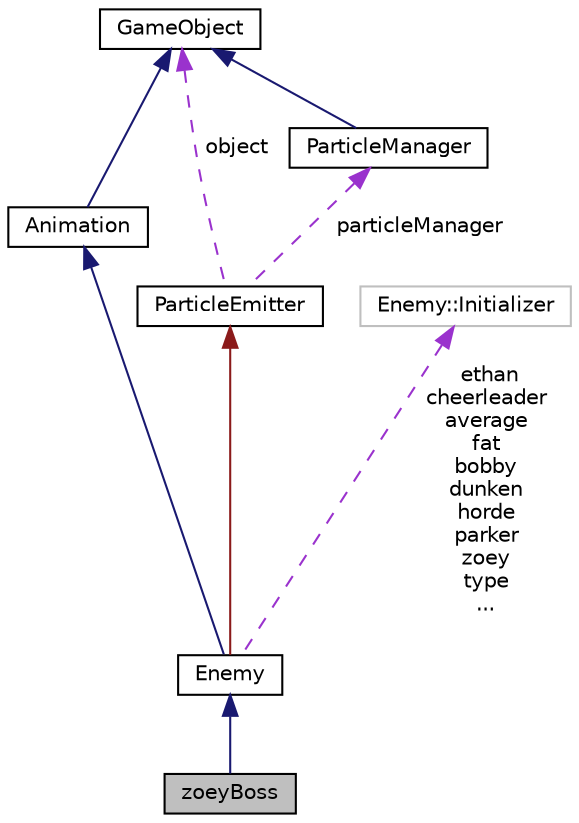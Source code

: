 digraph "zoeyBoss"
{
  edge [fontname="Helvetica",fontsize="10",labelfontname="Helvetica",labelfontsize="10"];
  node [fontname="Helvetica",fontsize="10",shape=record];
  Node1 [label="zoeyBoss",height=0.2,width=0.4,color="black", fillcolor="grey75", style="filled", fontcolor="black"];
  Node2 -> Node1 [dir="back",color="midnightblue",fontsize="10",style="solid",fontname="Helvetica"];
  Node2 [label="Enemy",height=0.2,width=0.4,color="black", fillcolor="white", style="filled",URL="$class_enemy.html",tooltip="The Enemy header file. "];
  Node3 -> Node2 [dir="back",color="midnightblue",fontsize="10",style="solid",fontname="Helvetica"];
  Node3 [label="Animation",height=0.2,width=0.4,color="black", fillcolor="white", style="filled",URL="$class_animation.html"];
  Node4 -> Node3 [dir="back",color="midnightblue",fontsize="10",style="solid",fontname="Helvetica"];
  Node4 [label="GameObject",height=0.2,width=0.4,color="black", fillcolor="white", style="filled",URL="$class_game_object.html",tooltip="The game object header file. "];
  Node5 -> Node2 [dir="back",color="firebrick4",fontsize="10",style="solid",fontname="Helvetica"];
  Node5 [label="ParticleEmitter",height=0.2,width=0.4,color="black", fillcolor="white", style="filled",URL="$class_particle_emitter.html"];
  Node4 -> Node5 [dir="back",color="darkorchid3",fontsize="10",style="dashed",label=" object" ,fontname="Helvetica"];
  Node6 -> Node5 [dir="back",color="darkorchid3",fontsize="10",style="dashed",label=" particleManager" ,fontname="Helvetica"];
  Node6 [label="ParticleManager",height=0.2,width=0.4,color="black", fillcolor="white", style="filled",URL="$class_particle_manager.html"];
  Node4 -> Node6 [dir="back",color="midnightblue",fontsize="10",style="solid",fontname="Helvetica"];
  Node7 -> Node2 [dir="back",color="darkorchid3",fontsize="10",style="dashed",label=" ethan\ncheerleader\naverage\nfat\nbobby\ndunken\nhorde\nparker\nzoey\ntype\n..." ,fontname="Helvetica"];
  Node7 [label="Enemy::Initializer",height=0.2,width=0.4,color="grey75", fillcolor="white", style="filled"];
}
